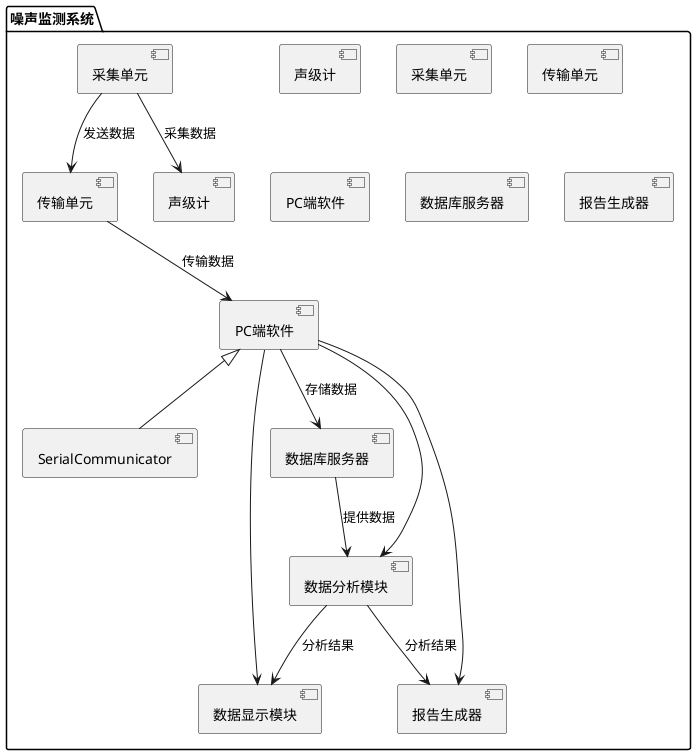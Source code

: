 @startuml

package "噪声监测系统" {
    [声级计] as Sensor
    [采集单元] as Collector
    [传输单元] as Transmitter
    [PC端软件] as PCSoftware
    [数据库服务器] as Database
    [报告生成器] as ReportGenerator

    [PC端软件] <|-- [SerialCommunicator]
    [PC端软件] --> [数据分析模块]
    [PC端软件] --> [数据显示模块]
    [PC端软件] --> [报告生成器]

    [采集单元] --> [声级计] : 采集数据
    [采集单元] --> [传输单元] : 发送数据
    [传输单元] --> [PC端软件] : 传输数据

    [PC端软件] --> [数据库服务器] : 存储数据
    [数据库服务器] --> [数据分析模块] : 提供数据
    [数据分析模块] --> [数据显示模块] : 分析结果
    [数据分析模块] --> [报告生成器] : 分析结果
}

@enduml